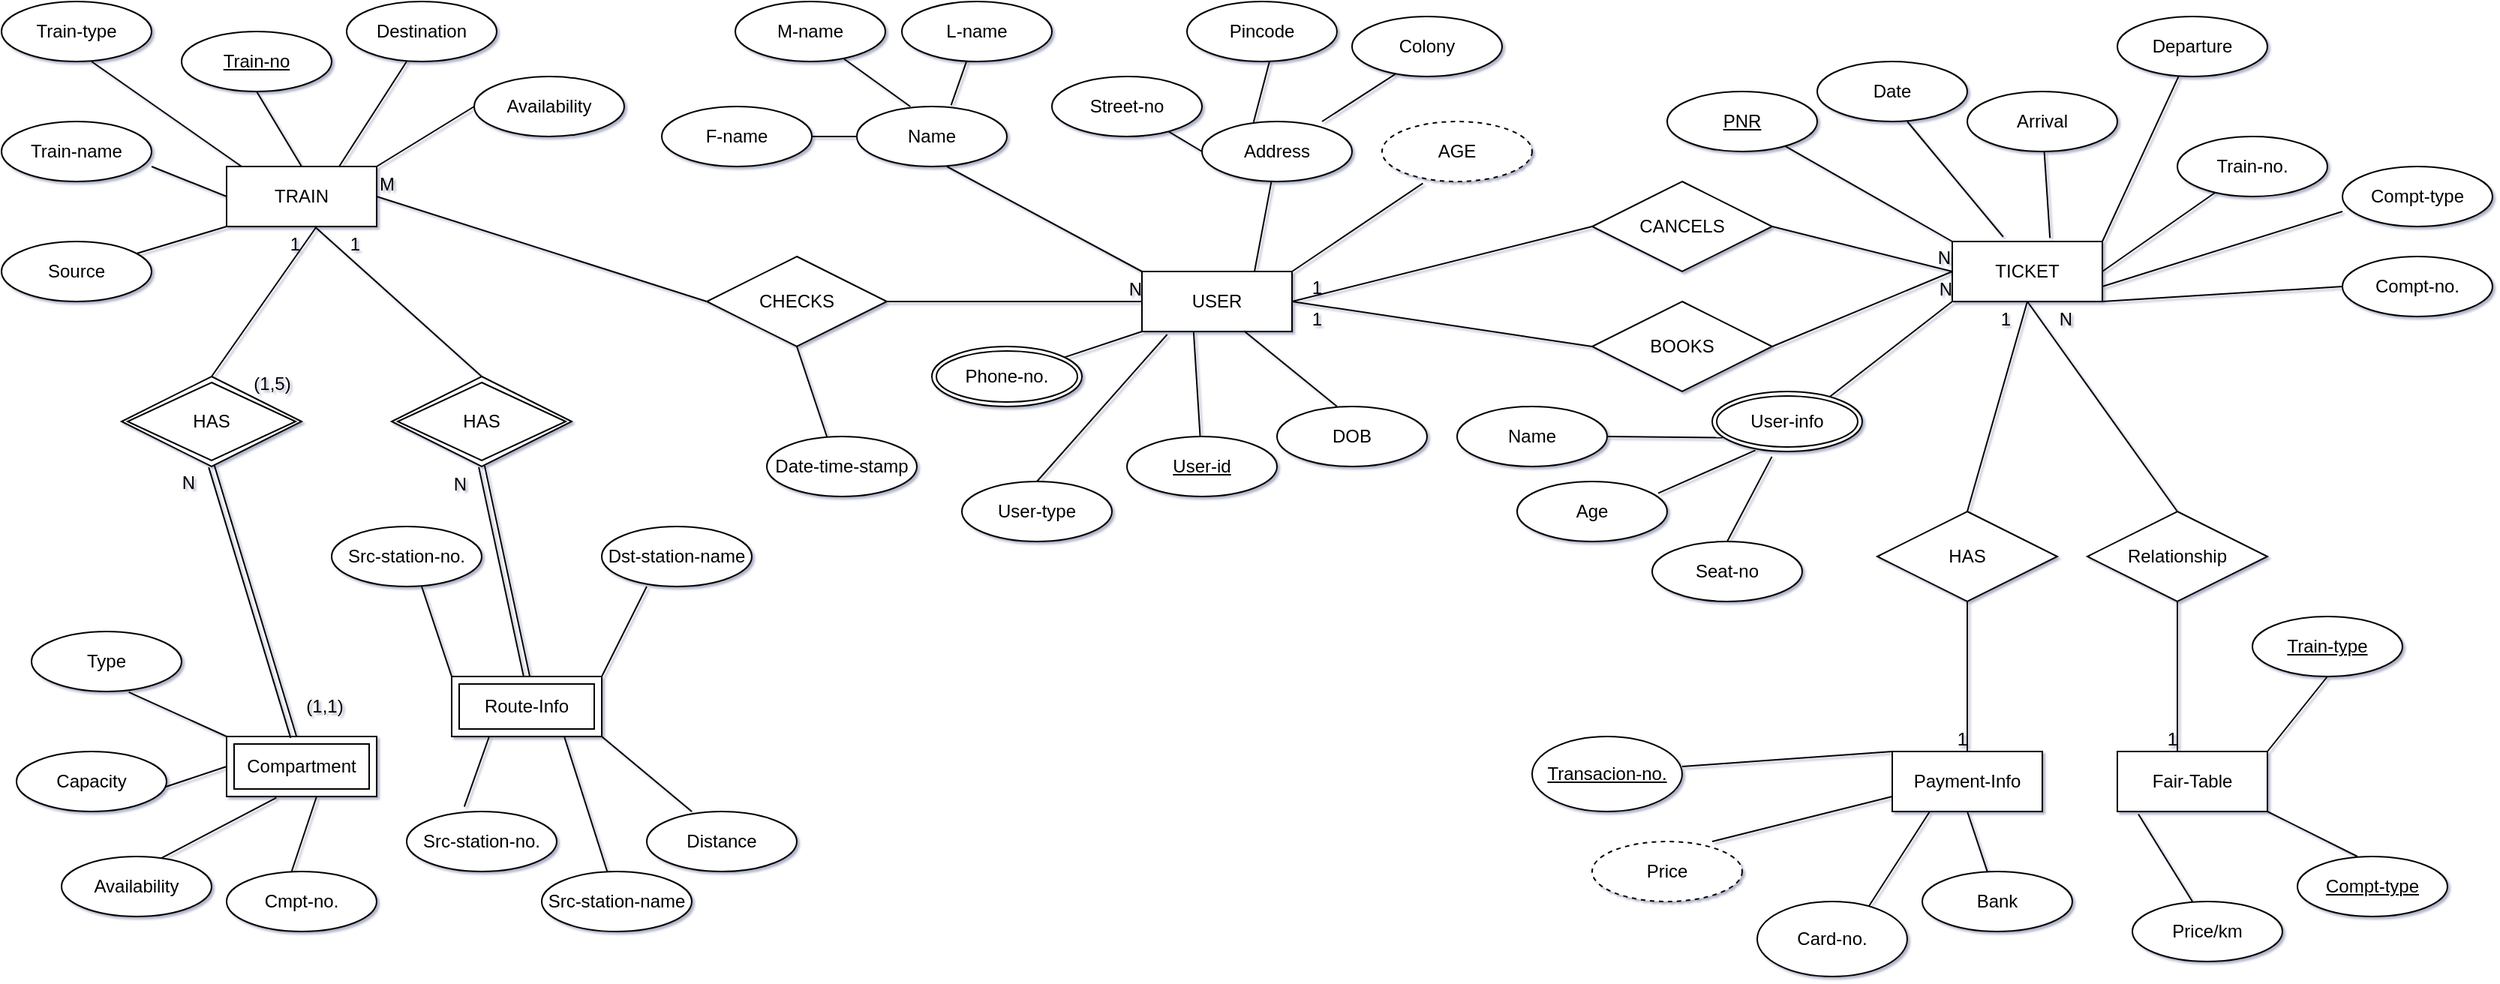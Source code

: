 <mxfile version="20.2.3" type="device"><diagram id="QcGzfVE7mY50cqC3pmzN" name="Page-1"><mxGraphModel dx="1416" dy="750" grid="1" gridSize="10" guides="1" tooltips="1" connect="1" arrows="1" fold="1" page="1" pageScale="2" pageWidth="850" pageHeight="1100" math="0" shadow="1"><root><mxCell id="0"/><mxCell id="1" parent="0"/><mxCell id="aZ_Eb-ATb642UgD0ZScv-2" value="TRAIN" style="whiteSpace=wrap;html=1;align=center;" vertex="1" parent="1"><mxGeometry x="160" y="160" width="100" height="40" as="geometry"/></mxCell><mxCell id="aZ_Eb-ATb642UgD0ZScv-3" value="" style="endArrow=none;html=1;rounded=0;entryX=0.5;entryY=0;entryDx=0;entryDy=0;" edge="1" parent="1" target="aZ_Eb-ATb642UgD0ZScv-2"><mxGeometry relative="1" as="geometry"><mxPoint x="180" y="110" as="sourcePoint"/><mxPoint x="300" y="80" as="targetPoint"/><Array as="points"/></mxGeometry></mxCell><mxCell id="aZ_Eb-ATb642UgD0ZScv-4" value="Train-no" style="ellipse;whiteSpace=wrap;html=1;align=center;fontStyle=4;" vertex="1" parent="1"><mxGeometry x="130" y="70" width="100" height="40" as="geometry"/></mxCell><mxCell id="aZ_Eb-ATb642UgD0ZScv-5" value="" style="endArrow=none;html=1;rounded=0;" edge="1" parent="1"><mxGeometry relative="1" as="geometry"><mxPoint x="70" y="90" as="sourcePoint"/><mxPoint x="170" y="160" as="targetPoint"/></mxGeometry></mxCell><mxCell id="aZ_Eb-ATb642UgD0ZScv-6" value="Train-type" style="ellipse;whiteSpace=wrap;html=1;align=center;" vertex="1" parent="1"><mxGeometry x="10" y="50" width="100" height="40" as="geometry"/></mxCell><mxCell id="aZ_Eb-ATb642UgD0ZScv-8" value="" style="endArrow=none;html=1;rounded=0;entryX=0;entryY=0.5;entryDx=0;entryDy=0;exitX=1;exitY=0.75;exitDx=0;exitDy=0;exitPerimeter=0;" edge="1" parent="1" source="aZ_Eb-ATb642UgD0ZScv-9" target="aZ_Eb-ATb642UgD0ZScv-2"><mxGeometry relative="1" as="geometry"><mxPoint x="100" y="200" as="sourcePoint"/><mxPoint x="230" y="310" as="targetPoint"/></mxGeometry></mxCell><mxCell id="aZ_Eb-ATb642UgD0ZScv-9" value="Train-name" style="ellipse;whiteSpace=wrap;html=1;align=center;" vertex="1" parent="1"><mxGeometry x="10" y="130" width="100" height="40" as="geometry"/></mxCell><mxCell id="aZ_Eb-ATb642UgD0ZScv-10" value="" style="endArrow=none;html=1;rounded=0;exitX=0.75;exitY=0;exitDx=0;exitDy=0;" edge="1" parent="1" source="aZ_Eb-ATb642UgD0ZScv-2"><mxGeometry relative="1" as="geometry"><mxPoint x="330" y="89" as="sourcePoint"/><mxPoint x="280" y="90" as="targetPoint"/></mxGeometry></mxCell><mxCell id="aZ_Eb-ATb642UgD0ZScv-11" value="Destination" style="ellipse;whiteSpace=wrap;html=1;align=center;" vertex="1" parent="1"><mxGeometry x="240" y="50" width="100" height="40" as="geometry"/></mxCell><mxCell id="aZ_Eb-ATb642UgD0ZScv-12" value="" style="endArrow=none;html=1;rounded=0;exitX=0;exitY=1;exitDx=0;exitDy=0;" edge="1" parent="1" source="aZ_Eb-ATb642UgD0ZScv-2" target="aZ_Eb-ATb642UgD0ZScv-13"><mxGeometry relative="1" as="geometry"><mxPoint x="140" y="290" as="sourcePoint"/><mxPoint x="120" y="240" as="targetPoint"/></mxGeometry></mxCell><mxCell id="aZ_Eb-ATb642UgD0ZScv-13" value="Source" style="ellipse;whiteSpace=wrap;html=1;align=center;" vertex="1" parent="1"><mxGeometry x="10" y="210" width="100" height="40" as="geometry"/></mxCell><mxCell id="aZ_Eb-ATb642UgD0ZScv-15" value="Availability" style="ellipse;whiteSpace=wrap;html=1;align=center;" vertex="1" parent="1"><mxGeometry x="325" y="100" width="100" height="40" as="geometry"/></mxCell><mxCell id="aZ_Eb-ATb642UgD0ZScv-16" value="" style="endArrow=none;html=1;rounded=0;exitX=1;exitY=0;exitDx=0;exitDy=0;entryX=0;entryY=0.5;entryDx=0;entryDy=0;" edge="1" parent="1" source="aZ_Eb-ATb642UgD0ZScv-2" target="aZ_Eb-ATb642UgD0ZScv-15"><mxGeometry relative="1" as="geometry"><mxPoint x="300" y="190" as="sourcePoint"/><mxPoint x="460" y="190" as="targetPoint"/></mxGeometry></mxCell><mxCell id="aZ_Eb-ATb642UgD0ZScv-18" value="HAS" style="shape=rhombus;double=1;perimeter=rhombusPerimeter;whiteSpace=wrap;html=1;align=center;" vertex="1" parent="1"><mxGeometry x="90" y="300" width="120" height="60" as="geometry"/></mxCell><mxCell id="aZ_Eb-ATb642UgD0ZScv-19" value="" style="endArrow=none;html=1;rounded=0;exitX=0.5;exitY=0;exitDx=0;exitDy=0;" edge="1" parent="1" source="aZ_Eb-ATb642UgD0ZScv-18"><mxGeometry relative="1" as="geometry"><mxPoint x="190" y="270" as="sourcePoint"/><mxPoint x="220" y="200" as="targetPoint"/><Array as="points"/></mxGeometry></mxCell><mxCell id="aZ_Eb-ATb642UgD0ZScv-20" value="1" style="resizable=0;html=1;align=right;verticalAlign=bottom;" connectable="0" vertex="1" parent="aZ_Eb-ATb642UgD0ZScv-19"><mxGeometry x="1" relative="1" as="geometry"><mxPoint x="-10" y="20" as="offset"/></mxGeometry></mxCell><mxCell id="aZ_Eb-ATb642UgD0ZScv-21" value="(1,5)" style="text;html=1;align=center;verticalAlign=middle;resizable=0;points=[];autosize=1;strokeColor=none;fillColor=none;" vertex="1" parent="1"><mxGeometry x="165" y="290" width="50" height="30" as="geometry"/></mxCell><mxCell id="aZ_Eb-ATb642UgD0ZScv-24" value="Compartment" style="shape=ext;margin=3;double=1;whiteSpace=wrap;html=1;align=center;" vertex="1" parent="1"><mxGeometry x="160" y="540" width="100" height="40" as="geometry"/></mxCell><mxCell id="aZ_Eb-ATb642UgD0ZScv-28" value="" style="endArrow=none;html=1;rounded=0;entryX=0;entryY=0;entryDx=0;entryDy=0;exitX=0.648;exitY=1.01;exitDx=0;exitDy=0;exitPerimeter=0;" edge="1" parent="1" source="aZ_Eb-ATb642UgD0ZScv-29" target="aZ_Eb-ATb642UgD0ZScv-24"><mxGeometry relative="1" as="geometry"><mxPoint x="100" y="510" as="sourcePoint"/><mxPoint x="290" y="680" as="targetPoint"/></mxGeometry></mxCell><mxCell id="aZ_Eb-ATb642UgD0ZScv-29" value="Type" style="ellipse;whiteSpace=wrap;html=1;align=center;" vertex="1" parent="1"><mxGeometry x="30" y="470" width="100" height="40" as="geometry"/></mxCell><mxCell id="aZ_Eb-ATb642UgD0ZScv-30" value="" style="endArrow=none;html=1;rounded=0;entryX=0;entryY=0.5;entryDx=0;entryDy=0;" edge="1" parent="1" target="aZ_Eb-ATb642UgD0ZScv-24"><mxGeometry relative="1" as="geometry"><mxPoint x="100" y="580" as="sourcePoint"/><mxPoint x="190" y="640" as="targetPoint"/></mxGeometry></mxCell><mxCell id="aZ_Eb-ATb642UgD0ZScv-31" value="Capacity" style="ellipse;whiteSpace=wrap;html=1;align=center;" vertex="1" parent="1"><mxGeometry x="20" y="550" width="100" height="40" as="geometry"/></mxCell><mxCell id="aZ_Eb-ATb642UgD0ZScv-32" value="" style="endArrow=none;html=1;rounded=0;entryX=0.332;entryY=1.02;entryDx=0;entryDy=0;entryPerimeter=0;exitX=0.656;exitY=0.04;exitDx=0;exitDy=0;exitPerimeter=0;" edge="1" parent="1" source="aZ_Eb-ATb642UgD0ZScv-33" target="aZ_Eb-ATb642UgD0ZScv-24"><mxGeometry relative="1" as="geometry"><mxPoint x="170" y="610" as="sourcePoint"/><mxPoint x="320" y="670" as="targetPoint"/><Array as="points"/></mxGeometry></mxCell><mxCell id="aZ_Eb-ATb642UgD0ZScv-33" value="Availability" style="ellipse;whiteSpace=wrap;html=1;align=center;" vertex="1" parent="1"><mxGeometry x="50" y="620" width="100" height="40" as="geometry"/></mxCell><mxCell id="aZ_Eb-ATb642UgD0ZScv-34" value="" style="endArrow=none;html=1;rounded=0;" edge="1" parent="1"><mxGeometry relative="1" as="geometry"><mxPoint x="220" y="580" as="sourcePoint"/><mxPoint x="200" y="640" as="targetPoint"/></mxGeometry></mxCell><mxCell id="aZ_Eb-ATb642UgD0ZScv-35" value="Cmpt-no." style="ellipse;whiteSpace=wrap;html=1;align=center;" vertex="1" parent="1"><mxGeometry x="160" y="630" width="100" height="40" as="geometry"/></mxCell><mxCell id="aZ_Eb-ATb642UgD0ZScv-36" value="" style="endArrow=none;html=1;rounded=0;entryX=0.588;entryY=1.004;entryDx=0;entryDy=0;entryPerimeter=0;exitX=0.5;exitY=0;exitDx=0;exitDy=0;" edge="1" parent="1" source="aZ_Eb-ATb642UgD0ZScv-38" target="aZ_Eb-ATb642UgD0ZScv-2"><mxGeometry relative="1" as="geometry"><mxPoint x="360" y="310" as="sourcePoint"/><mxPoint x="710" y="290" as="targetPoint"/></mxGeometry></mxCell><mxCell id="aZ_Eb-ATb642UgD0ZScv-37" value="1" style="resizable=0;html=1;align=right;verticalAlign=bottom;" connectable="0" vertex="1" parent="aZ_Eb-ATb642UgD0ZScv-36"><mxGeometry x="1" relative="1" as="geometry"><mxPoint x="31" y="20" as="offset"/></mxGeometry></mxCell><mxCell id="aZ_Eb-ATb642UgD0ZScv-38" value="HAS" style="shape=rhombus;double=1;perimeter=rhombusPerimeter;whiteSpace=wrap;html=1;align=center;" vertex="1" parent="1"><mxGeometry x="270" y="300" width="120" height="60" as="geometry"/></mxCell><mxCell id="aZ_Eb-ATb642UgD0ZScv-39" value="" style="shape=link;html=1;rounded=0;entryX=0.5;entryY=1;entryDx=0;entryDy=0;" edge="1" parent="1" target="aZ_Eb-ATb642UgD0ZScv-38"><mxGeometry relative="1" as="geometry"><mxPoint x="360" y="500" as="sourcePoint"/><mxPoint x="520" y="500" as="targetPoint"/></mxGeometry></mxCell><mxCell id="aZ_Eb-ATb642UgD0ZScv-40" value="N" style="resizable=0;html=1;align=right;verticalAlign=bottom;" connectable="0" vertex="1" parent="aZ_Eb-ATb642UgD0ZScv-39"><mxGeometry x="1" relative="1" as="geometry"><mxPoint x="-10" y="20" as="offset"/></mxGeometry></mxCell><mxCell id="aZ_Eb-ATb642UgD0ZScv-41" value="Route-Info" style="shape=ext;margin=3;double=1;whiteSpace=wrap;html=1;align=center;" vertex="1" parent="1"><mxGeometry x="310" y="500" width="100" height="40" as="geometry"/></mxCell><mxCell id="aZ_Eb-ATb642UgD0ZScv-43" value="Src-station-no." style="ellipse;whiteSpace=wrap;html=1;align=center;" vertex="1" parent="1"><mxGeometry x="280" y="590" width="100" height="40" as="geometry"/></mxCell><mxCell id="aZ_Eb-ATb642UgD0ZScv-46" value="" style="endArrow=none;html=1;rounded=0;exitX=0.25;exitY=1;exitDx=0;exitDy=0;entryX=0.384;entryY=-0.08;entryDx=0;entryDy=0;entryPerimeter=0;" edge="1" parent="1" source="aZ_Eb-ATb642UgD0ZScv-41" target="aZ_Eb-ATb642UgD0ZScv-43"><mxGeometry relative="1" as="geometry"><mxPoint x="335" y="540" as="sourcePoint"/><mxPoint x="365" y="560" as="targetPoint"/></mxGeometry></mxCell><mxCell id="aZ_Eb-ATb642UgD0ZScv-47" value="" style="endArrow=none;html=1;rounded=0;exitX=0.75;exitY=1;exitDx=0;exitDy=0;" edge="1" parent="1" source="aZ_Eb-ATb642UgD0ZScv-41" target="aZ_Eb-ATb642UgD0ZScv-48"><mxGeometry relative="1" as="geometry"><mxPoint x="400" y="590" as="sourcePoint"/><mxPoint x="410" y="630" as="targetPoint"/></mxGeometry></mxCell><mxCell id="aZ_Eb-ATb642UgD0ZScv-48" value="Src-station-name" style="ellipse;whiteSpace=wrap;html=1;align=center;" vertex="1" parent="1"><mxGeometry x="370" y="630" width="100" height="40" as="geometry"/></mxCell><mxCell id="aZ_Eb-ATb642UgD0ZScv-49" value="" style="endArrow=none;html=1;rounded=0;exitX=1;exitY=1;exitDx=0;exitDy=0;" edge="1" parent="1" source="aZ_Eb-ATb642UgD0ZScv-41"><mxGeometry relative="1" as="geometry"><mxPoint x="480" y="600" as="sourcePoint"/><mxPoint x="470" y="590" as="targetPoint"/></mxGeometry></mxCell><mxCell id="aZ_Eb-ATb642UgD0ZScv-51" value="Distance" style="ellipse;whiteSpace=wrap;html=1;align=center;" vertex="1" parent="1"><mxGeometry x="440" y="590" width="100" height="40" as="geometry"/></mxCell><mxCell id="aZ_Eb-ATb642UgD0ZScv-52" value="" style="endArrow=none;html=1;rounded=0;exitX=1;exitY=0;exitDx=0;exitDy=0;" edge="1" parent="1" source="aZ_Eb-ATb642UgD0ZScv-41"><mxGeometry relative="1" as="geometry"><mxPoint x="550" y="440" as="sourcePoint"/><mxPoint x="440" y="440" as="targetPoint"/></mxGeometry></mxCell><mxCell id="aZ_Eb-ATb642UgD0ZScv-53" value="Dst-station-name" style="ellipse;whiteSpace=wrap;html=1;align=center;" vertex="1" parent="1"><mxGeometry x="410" y="400" width="100" height="40" as="geometry"/></mxCell><mxCell id="aZ_Eb-ATb642UgD0ZScv-54" value="" style="endArrow=none;html=1;rounded=0;entryX=0;entryY=0;entryDx=0;entryDy=0;" edge="1" parent="1" target="aZ_Eb-ATb642UgD0ZScv-41"><mxGeometry relative="1" as="geometry"><mxPoint x="290" y="440" as="sourcePoint"/><mxPoint x="385" y="430" as="targetPoint"/></mxGeometry></mxCell><mxCell id="aZ_Eb-ATb642UgD0ZScv-55" value="Src-station-no." style="ellipse;whiteSpace=wrap;html=1;align=center;" vertex="1" parent="1"><mxGeometry x="230" y="400" width="100" height="40" as="geometry"/></mxCell><mxCell id="aZ_Eb-ATb642UgD0ZScv-56" value="" style="endArrow=none;html=1;rounded=0;exitX=1;exitY=0.5;exitDx=0;exitDy=0;" edge="1" parent="1" source="aZ_Eb-ATb642UgD0ZScv-2"><mxGeometry relative="1" as="geometry"><mxPoint x="290" y="190" as="sourcePoint"/><mxPoint x="480" y="250" as="targetPoint"/></mxGeometry></mxCell><mxCell id="aZ_Eb-ATb642UgD0ZScv-57" value="M" style="resizable=0;html=1;align=left;verticalAlign=bottom;" connectable="0" vertex="1" parent="aZ_Eb-ATb642UgD0ZScv-56"><mxGeometry x="-1" relative="1" as="geometry"/></mxCell><mxCell id="aZ_Eb-ATb642UgD0ZScv-59" value="CHECKS" style="shape=rhombus;perimeter=rhombusPerimeter;whiteSpace=wrap;html=1;align=center;" vertex="1" parent="1"><mxGeometry x="480" y="220" width="120" height="60" as="geometry"/></mxCell><mxCell id="aZ_Eb-ATb642UgD0ZScv-60" value="" style="endArrow=none;html=1;rounded=0;exitX=1;exitY=0.5;exitDx=0;exitDy=0;" edge="1" parent="1" source="aZ_Eb-ATb642UgD0ZScv-59"><mxGeometry relative="1" as="geometry"><mxPoint x="770" y="390" as="sourcePoint"/><mxPoint x="770" y="250" as="targetPoint"/></mxGeometry></mxCell><mxCell id="aZ_Eb-ATb642UgD0ZScv-61" value="N" style="resizable=0;html=1;align=right;verticalAlign=bottom;" connectable="0" vertex="1" parent="aZ_Eb-ATb642UgD0ZScv-60"><mxGeometry x="1" relative="1" as="geometry"/></mxCell><mxCell id="aZ_Eb-ATb642UgD0ZScv-62" value="USER" style="whiteSpace=wrap;html=1;align=center;" vertex="1" parent="1"><mxGeometry x="770" y="230" width="100" height="40" as="geometry"/></mxCell><mxCell id="aZ_Eb-ATb642UgD0ZScv-63" value="" style="endArrow=none;html=1;rounded=0;exitX=0.5;exitY=1;exitDx=0;exitDy=0;" edge="1" parent="1" source="aZ_Eb-ATb642UgD0ZScv-59"><mxGeometry relative="1" as="geometry"><mxPoint x="770" y="390" as="sourcePoint"/><mxPoint x="560" y="340" as="targetPoint"/></mxGeometry></mxCell><mxCell id="aZ_Eb-ATb642UgD0ZScv-64" value="Date-time-stamp" style="ellipse;whiteSpace=wrap;html=1;align=center;" vertex="1" parent="1"><mxGeometry x="520" y="340" width="100" height="40" as="geometry"/></mxCell><mxCell id="aZ_Eb-ATb642UgD0ZScv-65" value="" style="endArrow=none;html=1;rounded=0;entryX=0;entryY=0;entryDx=0;entryDy=0;" edge="1" parent="1" target="aZ_Eb-ATb642UgD0ZScv-62"><mxGeometry relative="1" as="geometry"><mxPoint x="640" y="160" as="sourcePoint"/><mxPoint x="980" y="340" as="targetPoint"/></mxGeometry></mxCell><mxCell id="aZ_Eb-ATb642UgD0ZScv-66" value="Name" style="ellipse;whiteSpace=wrap;html=1;align=center;" vertex="1" parent="1"><mxGeometry x="580" y="120" width="100" height="40" as="geometry"/></mxCell><mxCell id="aZ_Eb-ATb642UgD0ZScv-67" value="" style="endArrow=none;html=1;rounded=0;exitX=0.356;exitY=0;exitDx=0;exitDy=0;exitPerimeter=0;" edge="1" parent="1" source="aZ_Eb-ATb642UgD0ZScv-66"><mxGeometry relative="1" as="geometry"><mxPoint x="630" y="-20" as="sourcePoint"/><mxPoint x="560" y="80" as="targetPoint"/></mxGeometry></mxCell><mxCell id="aZ_Eb-ATb642UgD0ZScv-68" value="M-name" style="ellipse;whiteSpace=wrap;html=1;align=center;" vertex="1" parent="1"><mxGeometry x="499" y="50" width="100" height="40" as="geometry"/></mxCell><mxCell id="aZ_Eb-ATb642UgD0ZScv-69" value="" style="endArrow=none;html=1;rounded=0;entryX=0;entryY=0.5;entryDx=0;entryDy=0;exitX=1;exitY=0.5;exitDx=0;exitDy=0;" edge="1" parent="1" source="aZ_Eb-ATb642UgD0ZScv-70" target="aZ_Eb-ATb642UgD0ZScv-66"><mxGeometry relative="1" as="geometry"><mxPoint x="520" y="160" as="sourcePoint"/><mxPoint x="600" y="170" as="targetPoint"/></mxGeometry></mxCell><mxCell id="aZ_Eb-ATb642UgD0ZScv-70" value="F-name" style="ellipse;whiteSpace=wrap;html=1;align=center;" vertex="1" parent="1"><mxGeometry x="450" y="120" width="100" height="40" as="geometry"/></mxCell><mxCell id="aZ_Eb-ATb642UgD0ZScv-71" value="" style="endArrow=none;html=1;rounded=0;exitX=0.628;exitY=-0.02;exitDx=0;exitDy=0;exitPerimeter=0;" edge="1" parent="1" source="aZ_Eb-ATb642UgD0ZScv-66" target="aZ_Eb-ATb642UgD0ZScv-72"><mxGeometry relative="1" as="geometry"><mxPoint x="750" y="80" as="sourcePoint"/><mxPoint x="650" y="70" as="targetPoint"/></mxGeometry></mxCell><mxCell id="aZ_Eb-ATb642UgD0ZScv-72" value="L-name" style="ellipse;whiteSpace=wrap;html=1;align=center;" vertex="1" parent="1"><mxGeometry x="610" y="50" width="100" height="40" as="geometry"/></mxCell><mxCell id="aZ_Eb-ATb642UgD0ZScv-73" value="" style="endArrow=none;html=1;rounded=0;exitX=0.75;exitY=0;exitDx=0;exitDy=0;" edge="1" parent="1" source="aZ_Eb-ATb642UgD0ZScv-62" target="aZ_Eb-ATb642UgD0ZScv-74"><mxGeometry relative="1" as="geometry"><mxPoint x="870" y="50" as="sourcePoint"/><mxPoint x="860" y="150" as="targetPoint"/></mxGeometry></mxCell><mxCell id="aZ_Eb-ATb642UgD0ZScv-74" value="Address" style="ellipse;whiteSpace=wrap;html=1;align=center;" vertex="1" parent="1"><mxGeometry x="810" y="130" width="100" height="40" as="geometry"/></mxCell><mxCell id="aZ_Eb-ATb642UgD0ZScv-75" value="" style="endArrow=none;html=1;rounded=0;exitX=0;exitY=0.5;exitDx=0;exitDy=0;" edge="1" parent="1" source="aZ_Eb-ATb642UgD0ZScv-74" target="aZ_Eb-ATb642UgD0ZScv-76"><mxGeometry relative="1" as="geometry"><mxPoint x="810" y="120" as="sourcePoint"/><mxPoint x="780" y="110" as="targetPoint"/></mxGeometry></mxCell><mxCell id="aZ_Eb-ATb642UgD0ZScv-76" value="Street-no" style="ellipse;whiteSpace=wrap;html=1;align=center;" vertex="1" parent="1"><mxGeometry x="710" y="100" width="100" height="40" as="geometry"/></mxCell><mxCell id="aZ_Eb-ATb642UgD0ZScv-77" value="" style="endArrow=none;html=1;rounded=0;exitX=0.344;exitY=0.01;exitDx=0;exitDy=0;exitPerimeter=0;" edge="1" parent="1" source="aZ_Eb-ATb642UgD0ZScv-74"><mxGeometry relative="1" as="geometry"><mxPoint x="910" y="40" as="sourcePoint"/><mxPoint x="855.025" y="89.901" as="targetPoint"/></mxGeometry></mxCell><mxCell id="aZ_Eb-ATb642UgD0ZScv-80" value="Pincode" style="ellipse;whiteSpace=wrap;html=1;align=center;" vertex="1" parent="1"><mxGeometry x="800" y="50" width="100" height="40" as="geometry"/></mxCell><mxCell id="aZ_Eb-ATb642UgD0ZScv-81" value="" style="endArrow=none;html=1;rounded=0;exitX=0.8;exitY=0;exitDx=0;exitDy=0;exitPerimeter=0;entryX=0.288;entryY=0.96;entryDx=0;entryDy=0;entryPerimeter=0;" edge="1" parent="1" source="aZ_Eb-ATb642UgD0ZScv-74" target="aZ_Eb-ATb642UgD0ZScv-82"><mxGeometry relative="1" as="geometry"><mxPoint x="960" y="89" as="sourcePoint"/><mxPoint x="930" y="100" as="targetPoint"/></mxGeometry></mxCell><mxCell id="aZ_Eb-ATb642UgD0ZScv-82" value="Colony" style="ellipse;whiteSpace=wrap;html=1;align=center;" vertex="1" parent="1"><mxGeometry x="910" y="60" width="100" height="40" as="geometry"/></mxCell><mxCell id="aZ_Eb-ATb642UgD0ZScv-83" value="" style="endArrow=none;html=1;rounded=0;exitX=0;exitY=1;exitDx=0;exitDy=0;" edge="1" parent="1" source="aZ_Eb-ATb642UgD0ZScv-62" target="aZ_Eb-ATb642UgD0ZScv-84"><mxGeometry relative="1" as="geometry"><mxPoint x="765" y="339" as="sourcePoint"/><mxPoint x="720" y="330" as="targetPoint"/></mxGeometry></mxCell><mxCell id="aZ_Eb-ATb642UgD0ZScv-84" value="Phone-no." style="ellipse;shape=doubleEllipse;margin=3;whiteSpace=wrap;html=1;align=center;" vertex="1" parent="1"><mxGeometry x="630" y="280" width="100" height="40" as="geometry"/></mxCell><mxCell id="aZ_Eb-ATb642UgD0ZScv-85" value="" style="endArrow=none;html=1;rounded=0;exitX=0.344;exitY=0.99;exitDx=0;exitDy=0;exitPerimeter=0;" edge="1" parent="1" source="aZ_Eb-ATb642UgD0ZScv-62" target="aZ_Eb-ATb642UgD0ZScv-86"><mxGeometry relative="1" as="geometry"><mxPoint x="920" y="370" as="sourcePoint"/><mxPoint x="810" y="330" as="targetPoint"/></mxGeometry></mxCell><mxCell id="aZ_Eb-ATb642UgD0ZScv-86" value="User-id" style="ellipse;whiteSpace=wrap;html=1;align=center;fontStyle=4;" vertex="1" parent="1"><mxGeometry x="760" y="340" width="100" height="40" as="geometry"/></mxCell><mxCell id="aZ_Eb-ATb642UgD0ZScv-88" value="" style="endArrow=none;html=1;rounded=0;exitX=0.68;exitY=0.99;exitDx=0;exitDy=0;exitPerimeter=0;" edge="1" parent="1" source="aZ_Eb-ATb642UgD0ZScv-62"><mxGeometry relative="1" as="geometry"><mxPoint x="880" y="350" as="sourcePoint"/><mxPoint x="900" y="320" as="targetPoint"/></mxGeometry></mxCell><mxCell id="aZ_Eb-ATb642UgD0ZScv-89" value="DOB" style="ellipse;whiteSpace=wrap;html=1;align=center;" vertex="1" parent="1"><mxGeometry x="860" y="320" width="100" height="40" as="geometry"/></mxCell><mxCell id="aZ_Eb-ATb642UgD0ZScv-90" value="" style="endArrow=none;html=1;rounded=0;exitX=1;exitY=0;exitDx=0;exitDy=0;entryX=0.272;entryY=1.03;entryDx=0;entryDy=0;entryPerimeter=0;" edge="1" parent="1" source="aZ_Eb-ATb642UgD0ZScv-62" target="aZ_Eb-ATb642UgD0ZScv-91"><mxGeometry relative="1" as="geometry"><mxPoint x="1040" y="290" as="sourcePoint"/><mxPoint x="960" y="200" as="targetPoint"/></mxGeometry></mxCell><mxCell id="aZ_Eb-ATb642UgD0ZScv-91" value="AGE" style="ellipse;whiteSpace=wrap;html=1;align=center;dashed=1;" vertex="1" parent="1"><mxGeometry x="930" y="130" width="100" height="40" as="geometry"/></mxCell><mxCell id="aZ_Eb-ATb642UgD0ZScv-92" value="" style="endArrow=none;html=1;rounded=0;entryX=0.168;entryY=1.05;entryDx=0;entryDy=0;entryPerimeter=0;" edge="1" parent="1" target="aZ_Eb-ATb642UgD0ZScv-62"><mxGeometry relative="1" as="geometry"><mxPoint x="700" y="370" as="sourcePoint"/><mxPoint x="770" y="430" as="targetPoint"/></mxGeometry></mxCell><mxCell id="aZ_Eb-ATb642UgD0ZScv-93" value="User-type" style="ellipse;whiteSpace=wrap;html=1;align=center;" vertex="1" parent="1"><mxGeometry x="650" y="370" width="100" height="40" as="geometry"/></mxCell><mxCell id="aZ_Eb-ATb642UgD0ZScv-94" value="" style="endArrow=none;html=1;rounded=0;entryX=1;entryY=0.5;entryDx=0;entryDy=0;exitX=0;exitY=0.5;exitDx=0;exitDy=0;" edge="1" parent="1" source="aZ_Eb-ATb642UgD0ZScv-96" target="aZ_Eb-ATb642UgD0ZScv-62"><mxGeometry relative="1" as="geometry"><mxPoint x="1090" y="200" as="sourcePoint"/><mxPoint x="1250" y="249.5" as="targetPoint"/></mxGeometry></mxCell><mxCell id="aZ_Eb-ATb642UgD0ZScv-95" value="1" style="resizable=0;html=1;align=right;verticalAlign=bottom;" connectable="0" vertex="1" parent="aZ_Eb-ATb642UgD0ZScv-94"><mxGeometry x="1" relative="1" as="geometry"><mxPoint x="20" as="offset"/></mxGeometry></mxCell><mxCell id="aZ_Eb-ATb642UgD0ZScv-96" value="CANCELS" style="shape=rhombus;perimeter=rhombusPerimeter;whiteSpace=wrap;html=1;align=center;" vertex="1" parent="1"><mxGeometry x="1070" y="170" width="120" height="60" as="geometry"/></mxCell><mxCell id="aZ_Eb-ATb642UgD0ZScv-97" value="" style="endArrow=none;html=1;rounded=0;entryX=0;entryY=0.5;entryDx=0;entryDy=0;exitX=1;exitY=0.5;exitDx=0;exitDy=0;" edge="1" parent="1" source="aZ_Eb-ATb642UgD0ZScv-96" target="aZ_Eb-ATb642UgD0ZScv-99"><mxGeometry relative="1" as="geometry"><mxPoint x="1200" y="200" as="sourcePoint"/><mxPoint x="1360" y="200" as="targetPoint"/></mxGeometry></mxCell><mxCell id="aZ_Eb-ATb642UgD0ZScv-98" value="N" style="resizable=0;html=1;align=right;verticalAlign=bottom;" connectable="0" vertex="1" parent="aZ_Eb-ATb642UgD0ZScv-97"><mxGeometry x="1" relative="1" as="geometry"/></mxCell><mxCell id="aZ_Eb-ATb642UgD0ZScv-99" value="TICKET" style="whiteSpace=wrap;html=1;align=center;" vertex="1" parent="1"><mxGeometry x="1310" y="210" width="100" height="40" as="geometry"/></mxCell><mxCell id="aZ_Eb-ATb642UgD0ZScv-100" value="" style="endArrow=none;html=1;rounded=0;entryX=1;entryY=0.5;entryDx=0;entryDy=0;" edge="1" parent="1" target="aZ_Eb-ATb642UgD0ZScv-62"><mxGeometry relative="1" as="geometry"><mxPoint x="1070" y="280" as="sourcePoint"/><mxPoint x="1270" y="290" as="targetPoint"/></mxGeometry></mxCell><mxCell id="aZ_Eb-ATb642UgD0ZScv-101" value="1" style="resizable=0;html=1;align=right;verticalAlign=bottom;" connectable="0" vertex="1" parent="aZ_Eb-ATb642UgD0ZScv-100"><mxGeometry x="1" relative="1" as="geometry"><mxPoint x="20" y="20" as="offset"/></mxGeometry></mxCell><mxCell id="aZ_Eb-ATb642UgD0ZScv-102" value="BOOKS" style="shape=rhombus;perimeter=rhombusPerimeter;whiteSpace=wrap;html=1;align=center;" vertex="1" parent="1"><mxGeometry x="1070" y="250" width="120" height="60" as="geometry"/></mxCell><mxCell id="aZ_Eb-ATb642UgD0ZScv-103" value="" style="endArrow=none;html=1;rounded=0;entryX=0;entryY=0.5;entryDx=0;entryDy=0;" edge="1" parent="1" target="aZ_Eb-ATb642UgD0ZScv-99"><mxGeometry relative="1" as="geometry"><mxPoint x="1190" y="280" as="sourcePoint"/><mxPoint x="1350" y="280" as="targetPoint"/></mxGeometry></mxCell><mxCell id="aZ_Eb-ATb642UgD0ZScv-104" value="N" style="resizable=0;html=1;align=right;verticalAlign=bottom;" connectable="0" vertex="1" parent="aZ_Eb-ATb642UgD0ZScv-103"><mxGeometry x="1" relative="1" as="geometry"><mxPoint y="20" as="offset"/></mxGeometry></mxCell><mxCell id="aZ_Eb-ATb642UgD0ZScv-105" value="" style="endArrow=none;html=1;rounded=0;exitX=0;exitY=0;exitDx=0;exitDy=0;" edge="1" parent="1" source="aZ_Eb-ATb642UgD0ZScv-99" target="aZ_Eb-ATb642UgD0ZScv-106"><mxGeometry relative="1" as="geometry"><mxPoint x="1440" y="100" as="sourcePoint"/><mxPoint x="1170" y="130" as="targetPoint"/></mxGeometry></mxCell><mxCell id="aZ_Eb-ATb642UgD0ZScv-106" value="PNR" style="ellipse;whiteSpace=wrap;html=1;align=center;fontStyle=4;" vertex="1" parent="1"><mxGeometry x="1120" y="110" width="100" height="40" as="geometry"/></mxCell><mxCell id="aZ_Eb-ATb642UgD0ZScv-107" value="" style="endArrow=none;html=1;rounded=0;entryX=0.339;entryY=-0.078;entryDx=0;entryDy=0;entryPerimeter=0;" edge="1" parent="1" target="aZ_Eb-ATb642UgD0ZScv-99"><mxGeometry relative="1" as="geometry"><mxPoint x="1280" y="130" as="sourcePoint"/><mxPoint x="1460" y="118.95" as="targetPoint"/></mxGeometry></mxCell><mxCell id="aZ_Eb-ATb642UgD0ZScv-108" value="Date" style="ellipse;whiteSpace=wrap;html=1;align=center;" vertex="1" parent="1"><mxGeometry x="1220" y="90" width="100" height="40" as="geometry"/></mxCell><mxCell id="aZ_Eb-ATb642UgD0ZScv-109" value="" style="endArrow=none;html=1;rounded=0;exitX=0.651;exitY=-0.057;exitDx=0;exitDy=0;exitPerimeter=0;" edge="1" parent="1" source="aZ_Eb-ATb642UgD0ZScv-99" target="aZ_Eb-ATb642UgD0ZScv-110"><mxGeometry relative="1" as="geometry"><mxPoint x="1420" y="118.95" as="sourcePoint"/><mxPoint x="1370" y="130" as="targetPoint"/></mxGeometry></mxCell><mxCell id="aZ_Eb-ATb642UgD0ZScv-110" value="Arrival" style="ellipse;whiteSpace=wrap;html=1;align=center;" vertex="1" parent="1"><mxGeometry x="1320" y="110" width="100" height="40" as="geometry"/></mxCell><mxCell id="aZ_Eb-ATb642UgD0ZScv-111" value="" style="endArrow=none;html=1;rounded=0;exitX=1;exitY=0;exitDx=0;exitDy=0;" edge="1" parent="1" source="aZ_Eb-ATb642UgD0ZScv-99" target="aZ_Eb-ATb642UgD0ZScv-112"><mxGeometry relative="1" as="geometry"><mxPoint x="1470" y="128.95" as="sourcePoint"/><mxPoint x="1460" y="140" as="targetPoint"/></mxGeometry></mxCell><mxCell id="aZ_Eb-ATb642UgD0ZScv-112" value="Departure" style="ellipse;whiteSpace=wrap;html=1;align=center;" vertex="1" parent="1"><mxGeometry x="1420" y="60" width="100" height="40" as="geometry"/></mxCell><mxCell id="aZ_Eb-ATb642UgD0ZScv-113" value="" style="endArrow=none;html=1;rounded=0;entryX=0;entryY=1;entryDx=0;entryDy=0;" edge="1" parent="1" target="aZ_Eb-ATb642UgD0ZScv-99"><mxGeometry relative="1" as="geometry"><mxPoint x="1220" y="320" as="sourcePoint"/><mxPoint x="1300" y="330" as="targetPoint"/></mxGeometry></mxCell><mxCell id="aZ_Eb-ATb642UgD0ZScv-115" value="User-info" style="ellipse;shape=doubleEllipse;margin=3;whiteSpace=wrap;html=1;align=center;" vertex="1" parent="1"><mxGeometry x="1150" y="310" width="100" height="40" as="geometry"/></mxCell><mxCell id="aZ_Eb-ATb642UgD0ZScv-116" value="" style="endArrow=none;html=1;rounded=0;entryX=0.069;entryY=0.77;entryDx=0;entryDy=0;entryPerimeter=0;exitX=1;exitY=0.5;exitDx=0;exitDy=0;" edge="1" parent="1" source="aZ_Eb-ATb642UgD0ZScv-117" target="aZ_Eb-ATb642UgD0ZScv-115"><mxGeometry relative="1" as="geometry"><mxPoint x="1060" y="380" as="sourcePoint"/><mxPoint x="1240" y="438.95" as="targetPoint"/></mxGeometry></mxCell><mxCell id="aZ_Eb-ATb642UgD0ZScv-117" value="Name" style="ellipse;whiteSpace=wrap;html=1;align=center;" vertex="1" parent="1"><mxGeometry x="980" y="320" width="100" height="40" as="geometry"/></mxCell><mxCell id="aZ_Eb-ATb642UgD0ZScv-118" value="" style="endArrow=none;html=1;rounded=0;entryX=0.288;entryY=0.98;entryDx=0;entryDy=0;entryPerimeter=0;exitX=0.94;exitY=0.196;exitDx=0;exitDy=0;exitPerimeter=0;" edge="1" parent="1" source="aZ_Eb-ATb642UgD0ZScv-119" target="aZ_Eb-ATb642UgD0ZScv-115"><mxGeometry relative="1" as="geometry"><mxPoint x="1140" y="400" as="sourcePoint"/><mxPoint x="1320" y="410" as="targetPoint"/><Array as="points"/></mxGeometry></mxCell><mxCell id="aZ_Eb-ATb642UgD0ZScv-119" value="Age" style="ellipse;whiteSpace=wrap;html=1;align=center;" vertex="1" parent="1"><mxGeometry x="1020" y="370" width="100" height="40" as="geometry"/></mxCell><mxCell id="aZ_Eb-ATb642UgD0ZScv-120" value="" style="endArrow=none;html=1;rounded=0;entryX=0.398;entryY=1.086;entryDx=0;entryDy=0;entryPerimeter=0;" edge="1" parent="1" target="aZ_Eb-ATb642UgD0ZScv-115"><mxGeometry relative="1" as="geometry"><mxPoint x="1160" y="410" as="sourcePoint"/><mxPoint x="1300" y="470" as="targetPoint"/></mxGeometry></mxCell><mxCell id="aZ_Eb-ATb642UgD0ZScv-121" value="Seat-no" style="ellipse;whiteSpace=wrap;html=1;align=center;" vertex="1" parent="1"><mxGeometry x="1110" y="410" width="100" height="40" as="geometry"/></mxCell><mxCell id="aZ_Eb-ATb642UgD0ZScv-122" value="" style="endArrow=none;html=1;rounded=0;exitX=1;exitY=0.5;exitDx=0;exitDy=0;" edge="1" parent="1" source="aZ_Eb-ATb642UgD0ZScv-99" target="aZ_Eb-ATb642UgD0ZScv-123"><mxGeometry relative="1" as="geometry"><mxPoint x="1470" y="220" as="sourcePoint"/><mxPoint x="1510" y="160" as="targetPoint"/></mxGeometry></mxCell><mxCell id="aZ_Eb-ATb642UgD0ZScv-123" value="Train-no." style="ellipse;whiteSpace=wrap;html=1;align=center;" vertex="1" parent="1"><mxGeometry x="1460" y="140" width="100" height="40" as="geometry"/></mxCell><mxCell id="aZ_Eb-ATb642UgD0ZScv-124" value="" style="endArrow=none;html=1;rounded=0;entryX=0;entryY=0.75;entryDx=0;entryDy=0;entryPerimeter=0;" edge="1" parent="1" target="aZ_Eb-ATb642UgD0ZScv-125"><mxGeometry relative="1" as="geometry"><mxPoint x="1410" y="240" as="sourcePoint"/><mxPoint x="1560" y="220" as="targetPoint"/></mxGeometry></mxCell><mxCell id="aZ_Eb-ATb642UgD0ZScv-125" value="Compt-type" style="ellipse;whiteSpace=wrap;html=1;align=center;" vertex="1" parent="1"><mxGeometry x="1570" y="160" width="100" height="40" as="geometry"/></mxCell><mxCell id="aZ_Eb-ATb642UgD0ZScv-126" value="" style="endArrow=none;html=1;rounded=0;" edge="1" parent="1"><mxGeometry relative="1" as="geometry"><mxPoint x="1410" y="250" as="sourcePoint"/><mxPoint x="1570" y="240" as="targetPoint"/></mxGeometry></mxCell><mxCell id="aZ_Eb-ATb642UgD0ZScv-127" value="Compt-no." style="ellipse;whiteSpace=wrap;html=1;align=center;" vertex="1" parent="1"><mxGeometry x="1570" y="220" width="100" height="40" as="geometry"/></mxCell><mxCell id="aZ_Eb-ATb642UgD0ZScv-128" value="" style="endArrow=none;html=1;rounded=0;entryX=0.5;entryY=1;entryDx=0;entryDy=0;" edge="1" parent="1" target="aZ_Eb-ATb642UgD0ZScv-99"><mxGeometry relative="1" as="geometry"><mxPoint x="1320" y="390" as="sourcePoint"/><mxPoint x="1450" y="310" as="targetPoint"/></mxGeometry></mxCell><mxCell id="aZ_Eb-ATb642UgD0ZScv-129" value="1" style="resizable=0;html=1;align=right;verticalAlign=bottom;" connectable="0" vertex="1" parent="aZ_Eb-ATb642UgD0ZScv-128"><mxGeometry x="1" relative="1" as="geometry"><mxPoint x="-10" y="20" as="offset"/></mxGeometry></mxCell><mxCell id="aZ_Eb-ATb642UgD0ZScv-130" value="HAS" style="shape=rhombus;perimeter=rhombusPerimeter;whiteSpace=wrap;html=1;align=center;" vertex="1" parent="1"><mxGeometry x="1260" y="390" width="120" height="60" as="geometry"/></mxCell><mxCell id="aZ_Eb-ATb642UgD0ZScv-131" value="" style="endArrow=none;html=1;rounded=0;exitX=0.5;exitY=1;exitDx=0;exitDy=0;" edge="1" parent="1" source="aZ_Eb-ATb642UgD0ZScv-130"><mxGeometry relative="1" as="geometry"><mxPoint x="1260" y="559.47" as="sourcePoint"/><mxPoint x="1320" y="550" as="targetPoint"/></mxGeometry></mxCell><mxCell id="aZ_Eb-ATb642UgD0ZScv-132" value="1" style="resizable=0;html=1;align=right;verticalAlign=bottom;" connectable="0" vertex="1" parent="aZ_Eb-ATb642UgD0ZScv-131"><mxGeometry x="1" relative="1" as="geometry"/></mxCell><mxCell id="aZ_Eb-ATb642UgD0ZScv-133" value="Relationship" style="shape=rhombus;perimeter=rhombusPerimeter;whiteSpace=wrap;html=1;align=center;" vertex="1" parent="1"><mxGeometry x="1400" y="390" width="120" height="60" as="geometry"/></mxCell><mxCell id="aZ_Eb-ATb642UgD0ZScv-134" value="Payment-Info" style="whiteSpace=wrap;html=1;align=center;" vertex="1" parent="1"><mxGeometry x="1270" y="550" width="100" height="40" as="geometry"/></mxCell><mxCell id="aZ_Eb-ATb642UgD0ZScv-135" value="" style="endArrow=none;html=1;rounded=0;entryX=0.5;entryY=1;entryDx=0;entryDy=0;exitX=0.5;exitY=0;exitDx=0;exitDy=0;" edge="1" parent="1" source="aZ_Eb-ATb642UgD0ZScv-133" target="aZ_Eb-ATb642UgD0ZScv-99"><mxGeometry relative="1" as="geometry"><mxPoint x="1430" y="380" as="sourcePoint"/><mxPoint x="1520" y="380" as="targetPoint"/></mxGeometry></mxCell><mxCell id="aZ_Eb-ATb642UgD0ZScv-136" value="N" style="resizable=0;html=1;align=right;verticalAlign=bottom;" connectable="0" vertex="1" parent="aZ_Eb-ATb642UgD0ZScv-135"><mxGeometry x="1" relative="1" as="geometry"><mxPoint x="30" y="20" as="offset"/></mxGeometry></mxCell><mxCell id="aZ_Eb-ATb642UgD0ZScv-137" value="" style="endArrow=none;html=1;rounded=0;exitX=0.5;exitY=1;exitDx=0;exitDy=0;" edge="1" parent="1" source="aZ_Eb-ATb642UgD0ZScv-133"><mxGeometry relative="1" as="geometry"><mxPoint x="1450" y="569.47" as="sourcePoint"/><mxPoint x="1460" y="550" as="targetPoint"/></mxGeometry></mxCell><mxCell id="aZ_Eb-ATb642UgD0ZScv-138" value="1" style="resizable=0;html=1;align=right;verticalAlign=bottom;" connectable="0" vertex="1" parent="aZ_Eb-ATb642UgD0ZScv-137"><mxGeometry x="1" relative="1" as="geometry"/></mxCell><mxCell id="aZ_Eb-ATb642UgD0ZScv-139" value="Fair-Table" style="whiteSpace=wrap;html=1;align=center;" vertex="1" parent="1"><mxGeometry x="1420" y="550" width="100" height="40" as="geometry"/></mxCell><mxCell id="aZ_Eb-ATb642UgD0ZScv-140" value="" style="endArrow=none;html=1;rounded=0;entryX=0;entryY=0;entryDx=0;entryDy=0;" edge="1" parent="1" target="aZ_Eb-ATb642UgD0ZScv-134"><mxGeometry relative="1" as="geometry"><mxPoint x="1130" y="560" as="sourcePoint"/><mxPoint x="1200" y="609.47" as="targetPoint"/></mxGeometry></mxCell><mxCell id="aZ_Eb-ATb642UgD0ZScv-143" value="Transacion-no." style="ellipse;whiteSpace=wrap;html=1;align=center;fontStyle=4;" vertex="1" parent="1"><mxGeometry x="1030" y="540" width="100" height="50" as="geometry"/></mxCell><mxCell id="aZ_Eb-ATb642UgD0ZScv-144" value="" style="endArrow=none;html=1;rounded=0;entryX=0;entryY=0.75;entryDx=0;entryDy=0;" edge="1" parent="1" target="aZ_Eb-ATb642UgD0ZScv-134"><mxGeometry relative="1" as="geometry"><mxPoint x="1150" y="610" as="sourcePoint"/><mxPoint x="1170" y="649.47" as="targetPoint"/></mxGeometry></mxCell><mxCell id="aZ_Eb-ATb642UgD0ZScv-145" value="Price" style="ellipse;whiteSpace=wrap;html=1;align=center;dashed=1;" vertex="1" parent="1"><mxGeometry x="1070" y="610" width="100" height="40" as="geometry"/></mxCell><mxCell id="aZ_Eb-ATb642UgD0ZScv-146" value="" style="endArrow=none;html=1;rounded=0;entryX=0.25;entryY=1;entryDx=0;entryDy=0;" edge="1" parent="1" target="aZ_Eb-ATb642UgD0ZScv-134"><mxGeometry relative="1" as="geometry"><mxPoint x="1250" y="660" as="sourcePoint"/><mxPoint x="1460" y="720" as="targetPoint"/></mxGeometry></mxCell><mxCell id="aZ_Eb-ATb642UgD0ZScv-147" value="Card-no." style="ellipse;whiteSpace=wrap;html=1;align=center;" vertex="1" parent="1"><mxGeometry x="1180" y="650" width="100" height="50" as="geometry"/></mxCell><mxCell id="aZ_Eb-ATb642UgD0ZScv-148" value="" style="endArrow=none;html=1;rounded=0;exitX=0.5;exitY=1;exitDx=0;exitDy=0;" edge="1" parent="1" source="aZ_Eb-ATb642UgD0ZScv-134" target="aZ_Eb-ATb642UgD0ZScv-149"><mxGeometry relative="1" as="geometry"><mxPoint x="1360" y="680" as="sourcePoint"/><mxPoint x="1340" y="650" as="targetPoint"/></mxGeometry></mxCell><mxCell id="aZ_Eb-ATb642UgD0ZScv-149" value="Bank" style="ellipse;whiteSpace=wrap;html=1;align=center;" vertex="1" parent="1"><mxGeometry x="1290" y="630" width="100" height="40" as="geometry"/></mxCell><mxCell id="aZ_Eb-ATb642UgD0ZScv-150" value="" style="endArrow=none;html=1;rounded=0;exitX=1;exitY=0;exitDx=0;exitDy=0;" edge="1" parent="1" source="aZ_Eb-ATb642UgD0ZScv-139"><mxGeometry relative="1" as="geometry"><mxPoint x="1500" y="608.95" as="sourcePoint"/><mxPoint x="1560" y="500" as="targetPoint"/></mxGeometry></mxCell><mxCell id="aZ_Eb-ATb642UgD0ZScv-151" value="Train-type" style="ellipse;whiteSpace=wrap;html=1;align=center;fontStyle=4;" vertex="1" parent="1"><mxGeometry x="1510" y="460" width="100" height="40" as="geometry"/></mxCell><mxCell id="aZ_Eb-ATb642UgD0ZScv-152" value="" style="endArrow=none;html=1;rounded=0;exitX=1;exitY=1;exitDx=0;exitDy=0;" edge="1" parent="1" source="aZ_Eb-ATb642UgD0ZScv-139"><mxGeometry relative="1" as="geometry"><mxPoint x="1520" y="639.47" as="sourcePoint"/><mxPoint x="1580" y="620" as="targetPoint"/></mxGeometry></mxCell><mxCell id="aZ_Eb-ATb642UgD0ZScv-153" value="Compt-type" style="ellipse;whiteSpace=wrap;html=1;align=center;fontStyle=4;" vertex="1" parent="1"><mxGeometry x="1540" y="620" width="100" height="40" as="geometry"/></mxCell><mxCell id="aZ_Eb-ATb642UgD0ZScv-154" value="" style="endArrow=none;html=1;rounded=0;exitX=0.14;exitY=1.043;exitDx=0;exitDy=0;exitPerimeter=0;" edge="1" parent="1" source="aZ_Eb-ATb642UgD0ZScv-139"><mxGeometry relative="1" as="geometry"><mxPoint x="1450" y="700" as="sourcePoint"/><mxPoint x="1470" y="650" as="targetPoint"/></mxGeometry></mxCell><mxCell id="aZ_Eb-ATb642UgD0ZScv-155" value="Price/km" style="ellipse;whiteSpace=wrap;html=1;align=center;" vertex="1" parent="1"><mxGeometry x="1430" y="650" width="100" height="40" as="geometry"/></mxCell><mxCell id="aZ_Eb-ATb642UgD0ZScv-156" value="" style="shape=link;html=1;rounded=0;entryX=0.5;entryY=1;entryDx=0;entryDy=0;exitX=0.692;exitY=1.012;exitDx=0;exitDy=0;exitPerimeter=0;" edge="1" parent="1" target="aZ_Eb-ATb642UgD0ZScv-18"><mxGeometry relative="1" as="geometry"><mxPoint x="204.6" y="540.36" as="sourcePoint"/><mxPoint x="225" y="429.47" as="targetPoint"/></mxGeometry></mxCell><mxCell id="aZ_Eb-ATb642UgD0ZScv-157" value="N" style="resizable=0;html=1;align=right;verticalAlign=bottom;" connectable="0" vertex="1" parent="aZ_Eb-ATb642UgD0ZScv-156"><mxGeometry x="1" relative="1" as="geometry"><mxPoint x="-10" y="20" as="offset"/></mxGeometry></mxCell><mxCell id="aZ_Eb-ATb642UgD0ZScv-158" value="(1,1)" style="text;html=1;align=center;verticalAlign=middle;resizable=0;points=[];autosize=1;strokeColor=none;fillColor=none;" vertex="1" parent="1"><mxGeometry x="200" y="505" width="50" height="30" as="geometry"/></mxCell></root></mxGraphModel></diagram></mxfile>